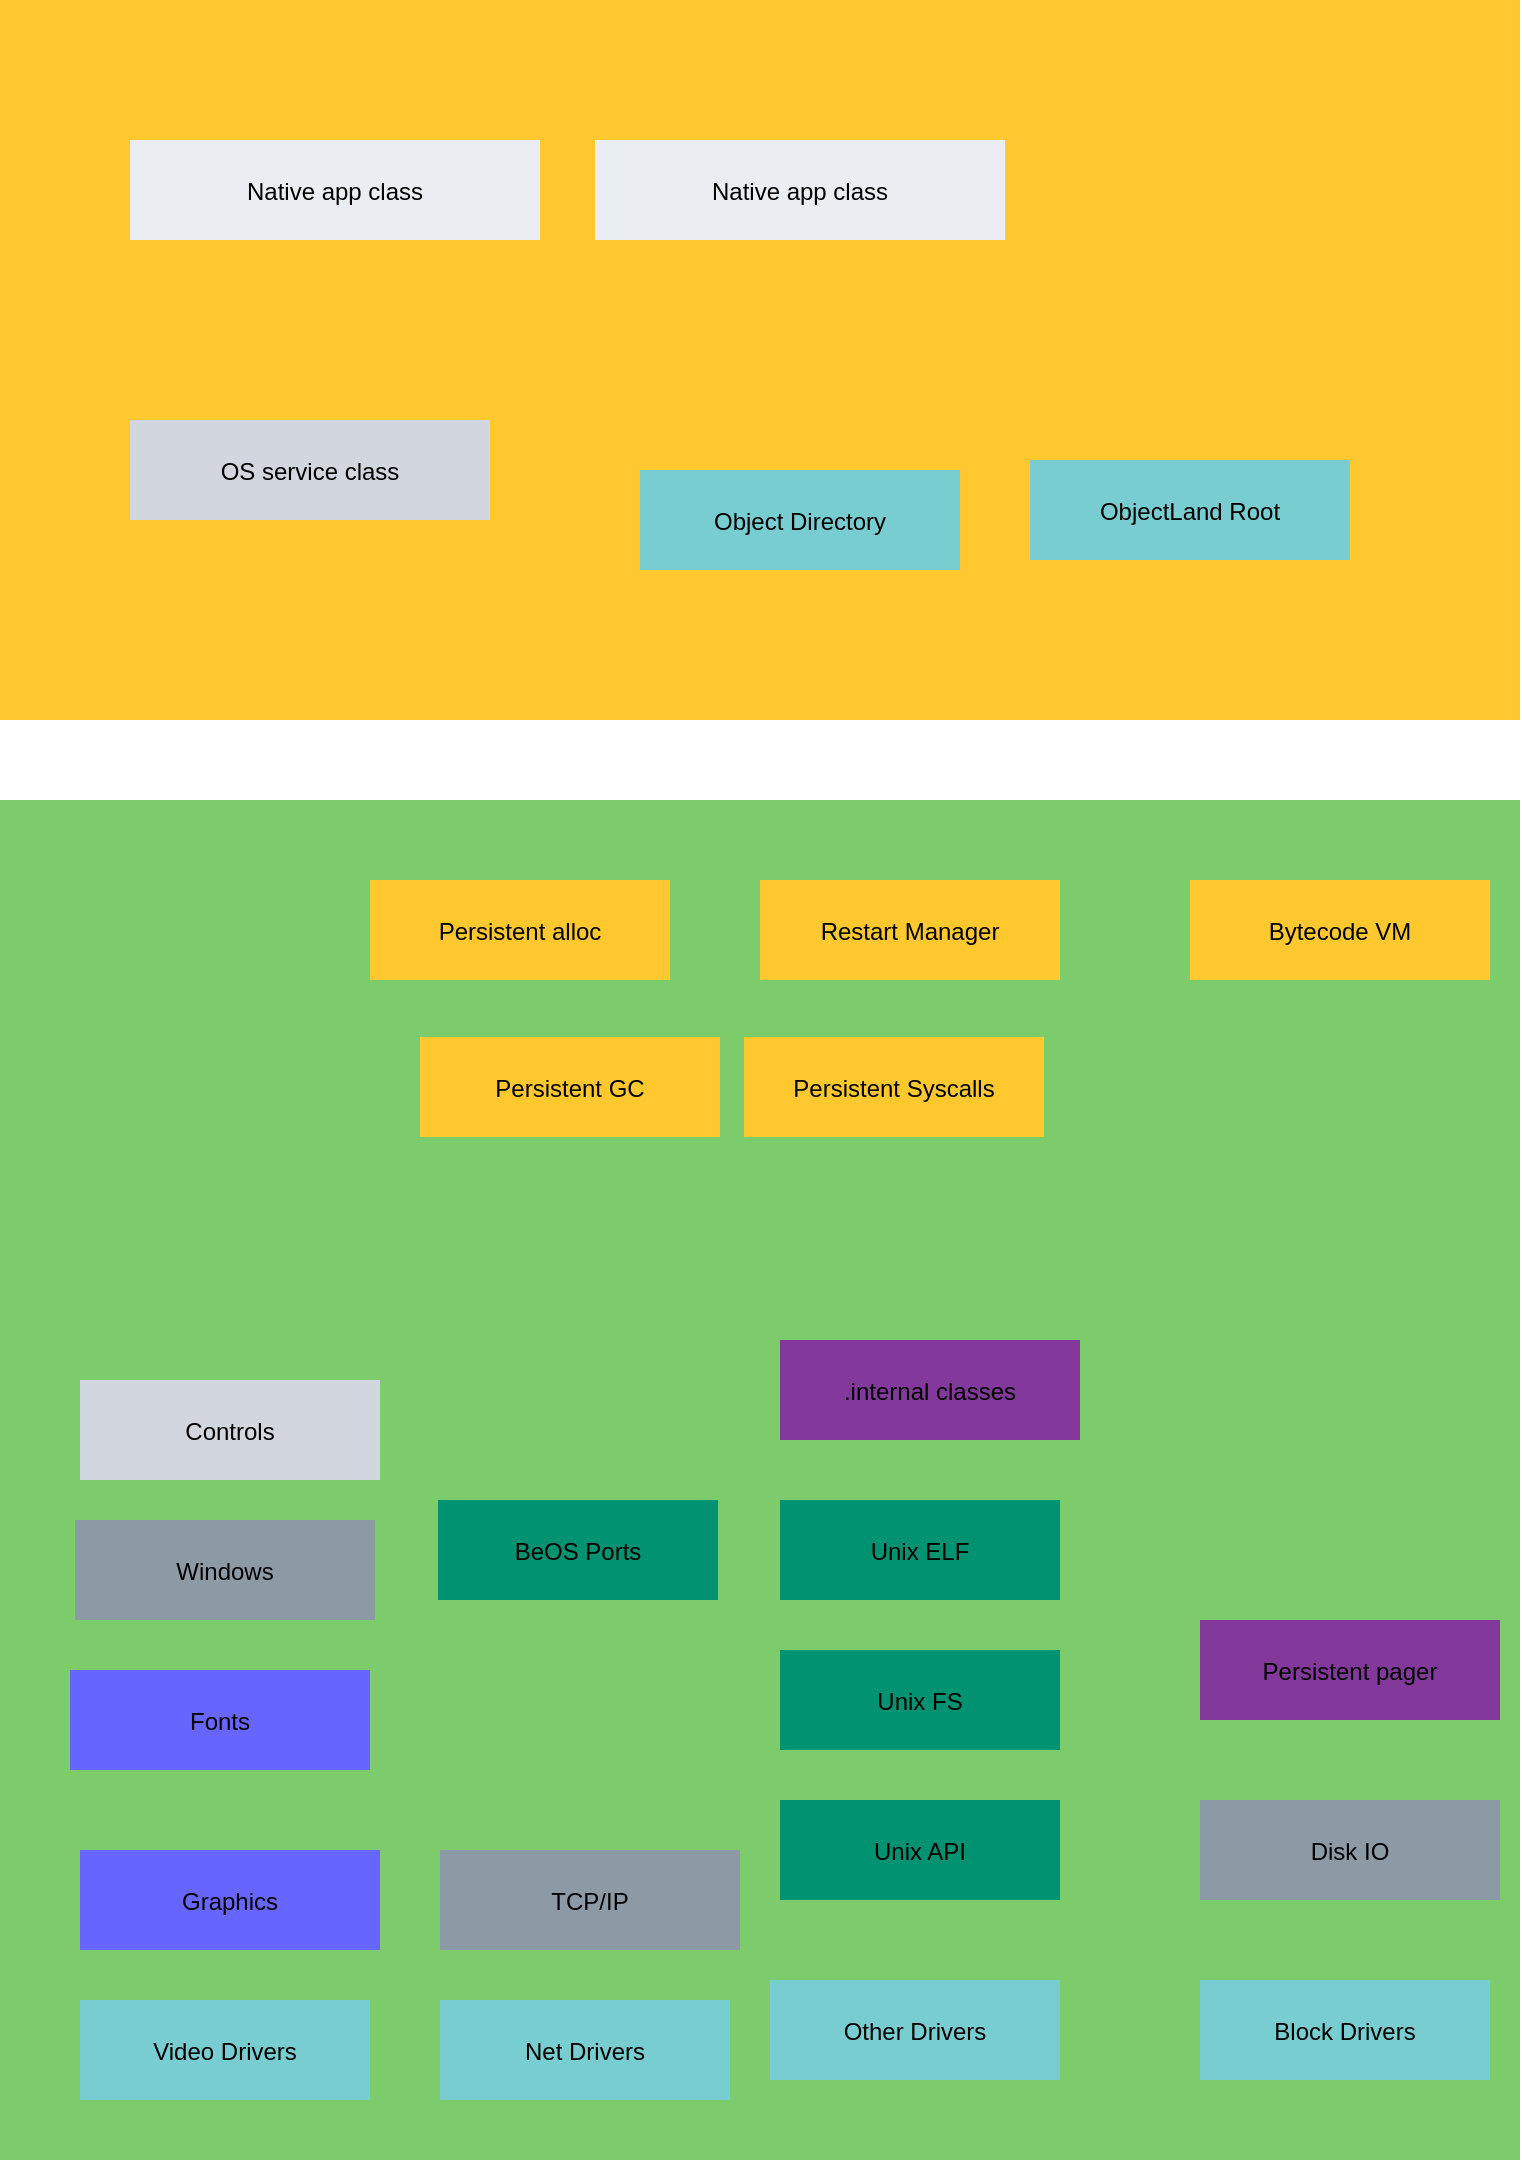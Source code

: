 <mxfile version="12.2.0" type="github" pages="1">
  <diagram id="MmI_iWkdmgnguwUkRg-a" name="Page-1">
    <mxGraphModel dx="2583" dy="1000" grid="1" gridSize="10" guides="1" tooltips="1" connect="1" arrows="1" fold="1" page="1" pageScale="1" pageWidth="827" pageHeight="1169" math="0" shadow="0">
      <root>
        <mxCell id="0"/>
        <mxCell id="1" parent="0"/>
        <mxCell id="dQvQc72deKFeYz-QL_CX-1" value="" style="fillColor=#FFC82E;strokeColor=none;" vertex="1" parent="1">
          <mxGeometry x="40" y="40" width="760" height="360" as="geometry"/>
        </mxCell>
        <mxCell id="dQvQc72deKFeYz-QL_CX-2" value="" style="fillColor=#7CCC6C;strokeColor=none;" vertex="1" parent="1">
          <mxGeometry x="40" y="440" width="760" height="680" as="geometry"/>
        </mxCell>
        <mxCell id="dQvQc72deKFeYz-QL_CX-3" value="Disk IO" style="fillColor=#8C9AA6;strokeColor=none;" vertex="1" parent="1">
          <mxGeometry x="640" y="940" width="150" height="50" as="geometry"/>
        </mxCell>
        <mxCell id="dQvQc72deKFeYz-QL_CX-4" value="Persistent pager" style="fillColor=#83389B;strokeColor=none;" vertex="1" parent="1">
          <mxGeometry x="640" y="850" width="150" height="50" as="geometry"/>
        </mxCell>
        <mxCell id="dQvQc72deKFeYz-QL_CX-5" value="Block Drivers" style="fillColor=#78CDD1;strokeColor=none;" vertex="1" parent="1">
          <mxGeometry x="640" y="1030" width="145" height="50" as="geometry"/>
        </mxCell>
        <mxCell id="dQvQc72deKFeYz-QL_CX-6" value="Bytecode VM" style="fillColor=#FFC82E;strokeColor=none;" vertex="1" parent="1">
          <mxGeometry x="635" y="480" width="150" height="50" as="geometry"/>
        </mxCell>
        <mxCell id="dQvQc72deKFeYz-QL_CX-7" value="Video Drivers" style="fillColor=#78CDD1;strokeColor=none;" vertex="1" parent="1">
          <mxGeometry x="80" y="1040" width="145" height="50" as="geometry"/>
        </mxCell>
        <mxCell id="dQvQc72deKFeYz-QL_CX-8" value="Restart Manager" style="fillColor=#FFC82E;strokeColor=none;" vertex="1" parent="1">
          <mxGeometry x="420" y="480" width="150" height="50" as="geometry"/>
        </mxCell>
        <mxCell id="dQvQc72deKFeYz-QL_CX-9" value="Persistent alloc" style="fillColor=#FFC82E;strokeColor=none;" vertex="1" parent="1">
          <mxGeometry x="225" y="480" width="150" height="50" as="geometry"/>
        </mxCell>
        <mxCell id="dQvQc72deKFeYz-QL_CX-10" value="Persistent GC" style="fillColor=#FFC82E;strokeColor=none;" vertex="1" parent="1">
          <mxGeometry x="250" y="558.5" width="150" height="50" as="geometry"/>
        </mxCell>
        <mxCell id="dQvQc72deKFeYz-QL_CX-11" value="Windows" style="fillColor=#8C9AA6;strokeColor=none;" vertex="1" parent="1">
          <mxGeometry x="77.5" y="800" width="150" height="50" as="geometry"/>
        </mxCell>
        <mxCell id="dQvQc72deKFeYz-QL_CX-12" value="Controls" style="fillColor=#D2D6DF;strokeColor=none;" vertex="1" parent="1">
          <mxGeometry x="80" y="730" width="150" height="50" as="geometry"/>
        </mxCell>
        <mxCell id="dQvQc72deKFeYz-QL_CX-13" value="Graphics" style="fillColor=#6666FF;strokeColor=none;" vertex="1" parent="1">
          <mxGeometry x="80" y="965" width="150" height="50" as="geometry"/>
        </mxCell>
        <mxCell id="dQvQc72deKFeYz-QL_CX-14" value="Fonts" style="fillColor=#6666FF;strokeColor=none;" vertex="1" parent="1">
          <mxGeometry x="75" y="875" width="150" height="50" as="geometry"/>
        </mxCell>
        <mxCell id="dQvQc72deKFeYz-QL_CX-15" value="Net Drivers" style="fillColor=#78CDD1;strokeColor=none;" vertex="1" parent="1">
          <mxGeometry x="260" y="1040" width="145" height="50" as="geometry"/>
        </mxCell>
        <mxCell id="dQvQc72deKFeYz-QL_CX-16" value="TCP/IP" style="fillColor=#8C9AA6;strokeColor=none;" vertex="1" parent="1">
          <mxGeometry x="260" y="965" width="150" height="50" as="geometry"/>
        </mxCell>
        <mxCell id="dQvQc72deKFeYz-QL_CX-17" value=".internal classes" style="fillColor=#83389B;strokeColor=none;" vertex="1" parent="1">
          <mxGeometry x="430" y="710" width="150" height="50" as="geometry"/>
        </mxCell>
        <mxCell id="dQvQc72deKFeYz-QL_CX-18" value="Other Drivers" style="fillColor=#78CDD1;strokeColor=none;" vertex="1" parent="1">
          <mxGeometry x="425" y="1030" width="145" height="50" as="geometry"/>
        </mxCell>
        <mxCell id="dQvQc72deKFeYz-QL_CX-19" value="Unix FS" style="fillColor=#009271;strokeColor=none;" vertex="1" parent="1">
          <mxGeometry x="430" y="865" width="140" height="50" as="geometry"/>
        </mxCell>
        <mxCell id="dQvQc72deKFeYz-QL_CX-20" value="Unix API" style="fillColor=#009271;strokeColor=none;" vertex="1" parent="1">
          <mxGeometry x="430" y="940" width="140" height="50" as="geometry"/>
        </mxCell>
        <mxCell id="dQvQc72deKFeYz-QL_CX-21" value="Unix ELF" style="fillColor=#009271;strokeColor=none;" vertex="1" parent="1">
          <mxGeometry x="430" y="790" width="140" height="50" as="geometry"/>
        </mxCell>
        <mxCell id="dQvQc72deKFeYz-QL_CX-23" value="BeOS Ports" style="fillColor=#009271;strokeColor=none;" vertex="1" parent="1">
          <mxGeometry x="259" y="790" width="140" height="50" as="geometry"/>
        </mxCell>
        <mxCell id="dQvQc72deKFeYz-QL_CX-24" value="Persistent Syscalls" style="fillColor=#FFC82E;strokeColor=none;" vertex="1" parent="1">
          <mxGeometry x="412" y="558.5" width="150" height="50" as="geometry"/>
        </mxCell>
        <mxCell id="dQvQc72deKFeYz-QL_CX-25" value="Native app class" style="fillColor=#EAEDF2;strokeColor=none;" vertex="1" parent="1">
          <mxGeometry x="105" y="110" width="205" height="50" as="geometry"/>
        </mxCell>
        <mxCell id="dQvQc72deKFeYz-QL_CX-26" value="OS service class" style="fillColor=#D2D6DF;strokeColor=none;" vertex="1" parent="1">
          <mxGeometry x="105" y="250" width="180" height="50" as="geometry"/>
        </mxCell>
        <mxCell id="dQvQc72deKFeYz-QL_CX-28" value="Object Directory" style="fillColor=#78CDD1;strokeColor=none;" vertex="1" parent="1">
          <mxGeometry x="360" y="275" width="160" height="50" as="geometry"/>
        </mxCell>
        <mxCell id="dQvQc72deKFeYz-QL_CX-29" value="ObjectLand Root" style="fillColor=#78CDD1;strokeColor=none;" vertex="1" parent="1">
          <mxGeometry x="555" y="270" width="160" height="50" as="geometry"/>
        </mxCell>
        <mxCell id="dQvQc72deKFeYz-QL_CX-30" value="Native app class" style="fillColor=#EAEDF2;strokeColor=none;" vertex="1" parent="1">
          <mxGeometry x="337.5" y="110" width="205" height="50" as="geometry"/>
        </mxCell>
      </root>
    </mxGraphModel>
  </diagram>
</mxfile>
